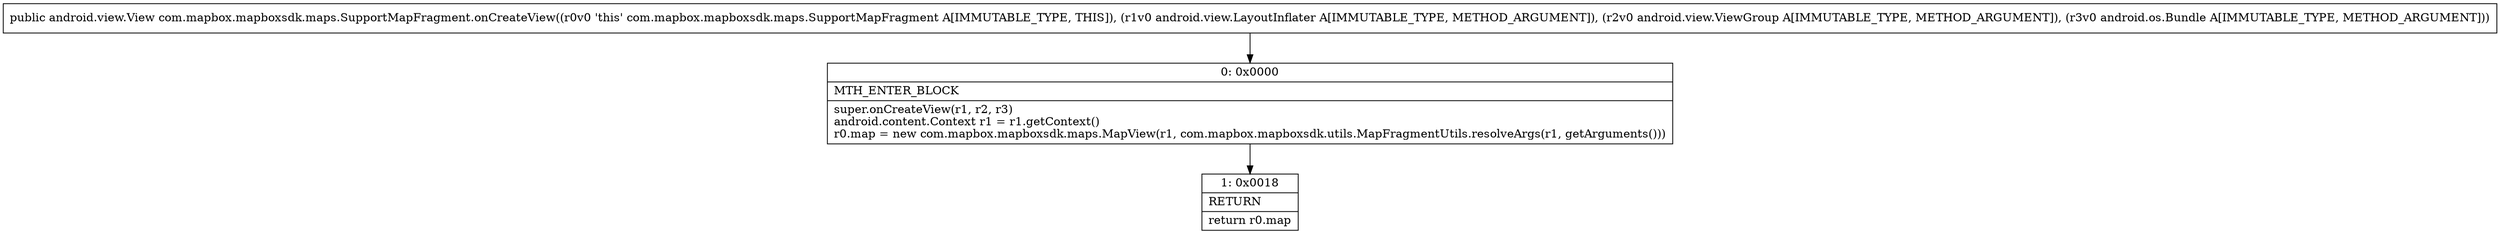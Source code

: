 digraph "CFG forcom.mapbox.mapboxsdk.maps.SupportMapFragment.onCreateView(Landroid\/view\/LayoutInflater;Landroid\/view\/ViewGroup;Landroid\/os\/Bundle;)Landroid\/view\/View;" {
Node_0 [shape=record,label="{0\:\ 0x0000|MTH_ENTER_BLOCK\l|super.onCreateView(r1, r2, r3)\landroid.content.Context r1 = r1.getContext()\lr0.map = new com.mapbox.mapboxsdk.maps.MapView(r1, com.mapbox.mapboxsdk.utils.MapFragmentUtils.resolveArgs(r1, getArguments()))\l}"];
Node_1 [shape=record,label="{1\:\ 0x0018|RETURN\l|return r0.map\l}"];
MethodNode[shape=record,label="{public android.view.View com.mapbox.mapboxsdk.maps.SupportMapFragment.onCreateView((r0v0 'this' com.mapbox.mapboxsdk.maps.SupportMapFragment A[IMMUTABLE_TYPE, THIS]), (r1v0 android.view.LayoutInflater A[IMMUTABLE_TYPE, METHOD_ARGUMENT]), (r2v0 android.view.ViewGroup A[IMMUTABLE_TYPE, METHOD_ARGUMENT]), (r3v0 android.os.Bundle A[IMMUTABLE_TYPE, METHOD_ARGUMENT])) }"];
MethodNode -> Node_0;
Node_0 -> Node_1;
}

